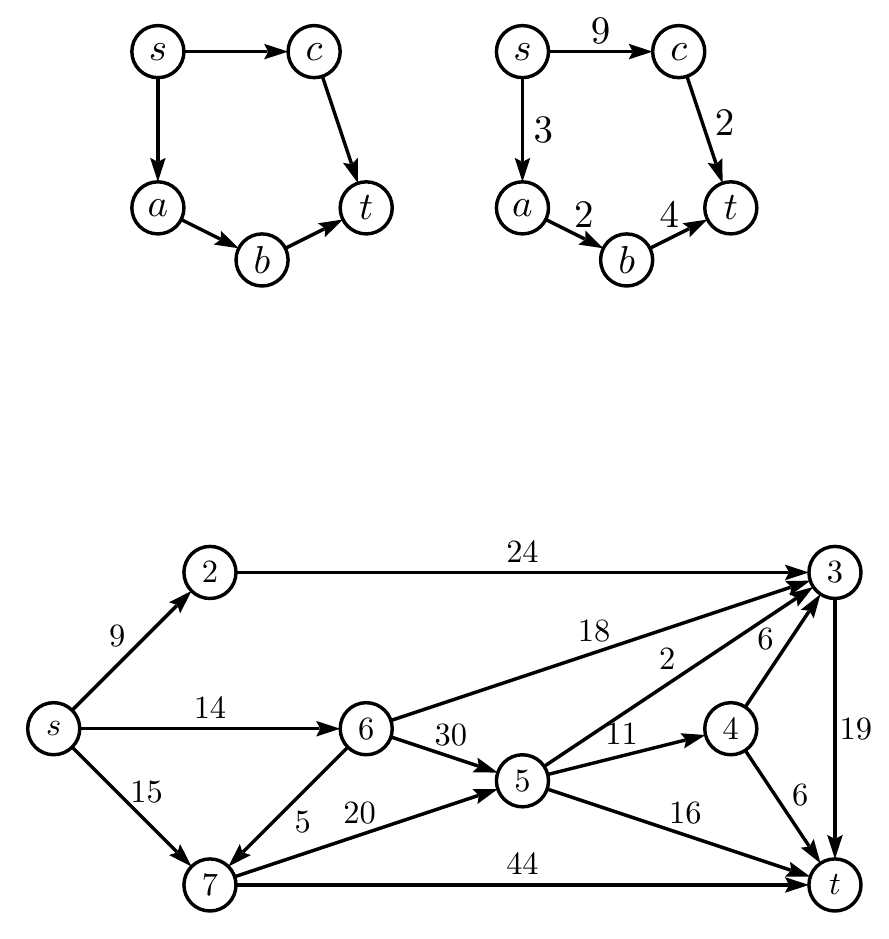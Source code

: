 \begin{pgfpicture}
\pgfpathrectangle{\pgfpointorigin}{\pgfqpoint{300.0bp}{318.0bp}}
\pgfusepath{use as bounding box}
\begin{pgfscope}
\definecolor{fc}{rgb}{0.0,0.0,0.0}
\pgfsetfillcolor{fc}
\pgfsetfillopacity{0.0}
\pgfsetlinewidth{1.237bp}
\definecolor{sc}{rgb}{0.0,0.0,0.0}
\pgfsetstrokecolor{sc}
\pgfsetmiterjoin
\pgfsetbuttcap
\pgfpathqmoveto{300.0bp}{9.375bp}
\pgfpathqcurveto{300.0bp}{14.553bp}{295.803bp}{18.75bp}{290.625bp}{18.75bp}
\pgfpathqcurveto{285.447bp}{18.75bp}{281.25bp}{14.553bp}{281.25bp}{9.375bp}
\pgfpathqcurveto{281.25bp}{4.197bp}{285.447bp}{0.0bp}{290.625bp}{0.0bp}
\pgfpathqcurveto{295.803bp}{0.0bp}{300.0bp}{4.197bp}{300.0bp}{9.375bp}
\pgfpathclose
\pgfusepathqfillstroke
\end{pgfscope}
\begin{pgfscope}
\definecolor{fc}{rgb}{0.0,0.0,0.0}
\pgfsetfillcolor{fc}
\pgfsetfillopacity{0.0}
\pgfsetlinewidth{1.237bp}
\definecolor{sc}{rgb}{0.0,0.0,0.0}
\pgfsetstrokecolor{sc}
\pgfsetmiterjoin
\pgfsetbuttcap
\pgfpathqmoveto{75.0bp}{9.375bp}
\pgfpathqcurveto{75.0bp}{14.553bp}{70.803bp}{18.75bp}{65.625bp}{18.75bp}
\pgfpathqcurveto{60.447bp}{18.75bp}{56.25bp}{14.553bp}{56.25bp}{9.375bp}
\pgfpathqcurveto{56.25bp}{4.197bp}{60.447bp}{0.0bp}{65.625bp}{0.0bp}
\pgfpathqcurveto{70.803bp}{0.0bp}{75.0bp}{4.197bp}{75.0bp}{9.375bp}
\pgfpathclose
\pgfusepathqfillstroke
\end{pgfscope}
\begin{pgfscope}
\definecolor{fc}{rgb}{0.0,0.0,0.0}
\pgfsetfillcolor{fc}
\pgfsetfillopacity{0.0}
\pgfsetlinewidth{1.237bp}
\definecolor{sc}{rgb}{0.0,0.0,0.0}
\pgfsetstrokecolor{sc}
\pgfsetmiterjoin
\pgfsetbuttcap
\pgfpathqmoveto{131.25bp}{65.625bp}
\pgfpathqcurveto{131.25bp}{70.803bp}{127.053bp}{75.0bp}{121.875bp}{75.0bp}
\pgfpathqcurveto{116.697bp}{75.0bp}{112.5bp}{70.803bp}{112.5bp}{65.625bp}
\pgfpathqcurveto{112.5bp}{60.447bp}{116.697bp}{56.25bp}{121.875bp}{56.25bp}
\pgfpathqcurveto{127.053bp}{56.25bp}{131.25bp}{60.447bp}{131.25bp}{65.625bp}
\pgfpathclose
\pgfusepathqfillstroke
\end{pgfscope}
\begin{pgfscope}
\definecolor{fc}{rgb}{0.0,0.0,0.0}
\pgfsetfillcolor{fc}
\pgfsetfillopacity{0.0}
\pgfsetlinewidth{1.237bp}
\definecolor{sc}{rgb}{0.0,0.0,0.0}
\pgfsetstrokecolor{sc}
\pgfsetmiterjoin
\pgfsetbuttcap
\pgfpathqmoveto{187.5bp}{46.875bp}
\pgfpathqcurveto{187.5bp}{52.053bp}{183.303bp}{56.25bp}{178.125bp}{56.25bp}
\pgfpathqcurveto{172.947bp}{56.25bp}{168.75bp}{52.053bp}{168.75bp}{46.875bp}
\pgfpathqcurveto{168.75bp}{41.697bp}{172.947bp}{37.5bp}{178.125bp}{37.5bp}
\pgfpathqcurveto{183.303bp}{37.5bp}{187.5bp}{41.697bp}{187.5bp}{46.875bp}
\pgfpathclose
\pgfusepathqfillstroke
\end{pgfscope}
\begin{pgfscope}
\definecolor{fc}{rgb}{0.0,0.0,0.0}
\pgfsetfillcolor{fc}
\pgfsetfillopacity{0.0}
\pgfsetlinewidth{1.237bp}
\definecolor{sc}{rgb}{0.0,0.0,0.0}
\pgfsetstrokecolor{sc}
\pgfsetmiterjoin
\pgfsetbuttcap
\pgfpathqmoveto{262.5bp}{65.625bp}
\pgfpathqcurveto{262.5bp}{70.803bp}{258.303bp}{75.0bp}{253.125bp}{75.0bp}
\pgfpathqcurveto{247.947bp}{75.0bp}{243.75bp}{70.803bp}{243.75bp}{65.625bp}
\pgfpathqcurveto{243.75bp}{60.447bp}{247.947bp}{56.25bp}{253.125bp}{56.25bp}
\pgfpathqcurveto{258.303bp}{56.25bp}{262.5bp}{60.447bp}{262.5bp}{65.625bp}
\pgfpathclose
\pgfusepathqfillstroke
\end{pgfscope}
\begin{pgfscope}
\definecolor{fc}{rgb}{0.0,0.0,0.0}
\pgfsetfillcolor{fc}
\pgfsetfillopacity{0.0}
\pgfsetlinewidth{1.237bp}
\definecolor{sc}{rgb}{0.0,0.0,0.0}
\pgfsetstrokecolor{sc}
\pgfsetmiterjoin
\pgfsetbuttcap
\pgfpathqmoveto{300.0bp}{121.875bp}
\pgfpathqcurveto{300.0bp}{127.053bp}{295.803bp}{131.25bp}{290.625bp}{131.25bp}
\pgfpathqcurveto{285.447bp}{131.25bp}{281.25bp}{127.053bp}{281.25bp}{121.875bp}
\pgfpathqcurveto{281.25bp}{116.697bp}{285.447bp}{112.5bp}{290.625bp}{112.5bp}
\pgfpathqcurveto{295.803bp}{112.5bp}{300.0bp}{116.697bp}{300.0bp}{121.875bp}
\pgfpathclose
\pgfusepathqfillstroke
\end{pgfscope}
\begin{pgfscope}
\definecolor{fc}{rgb}{0.0,0.0,0.0}
\pgfsetfillcolor{fc}
\pgfsetfillopacity{0.0}
\pgfsetlinewidth{1.237bp}
\definecolor{sc}{rgb}{0.0,0.0,0.0}
\pgfsetstrokecolor{sc}
\pgfsetmiterjoin
\pgfsetbuttcap
\pgfpathqmoveto{75.0bp}{121.875bp}
\pgfpathqcurveto{75.0bp}{127.053bp}{70.803bp}{131.25bp}{65.625bp}{131.25bp}
\pgfpathqcurveto{60.447bp}{131.25bp}{56.25bp}{127.053bp}{56.25bp}{121.875bp}
\pgfpathqcurveto{56.25bp}{116.697bp}{60.447bp}{112.5bp}{65.625bp}{112.5bp}
\pgfpathqcurveto{70.803bp}{112.5bp}{75.0bp}{116.697bp}{75.0bp}{121.875bp}
\pgfpathclose
\pgfusepathqfillstroke
\end{pgfscope}
\begin{pgfscope}
\definecolor{fc}{rgb}{0.0,0.0,0.0}
\pgfsetfillcolor{fc}
\pgfsetfillopacity{0.0}
\pgfsetlinewidth{1.237bp}
\definecolor{sc}{rgb}{0.0,0.0,0.0}
\pgfsetstrokecolor{sc}
\pgfsetmiterjoin
\pgfsetbuttcap
\pgfpathqmoveto{18.75bp}{65.625bp}
\pgfpathqcurveto{18.75bp}{70.803bp}{14.553bp}{75.0bp}{9.375bp}{75.0bp}
\pgfpathqcurveto{4.197bp}{75.0bp}{0.0bp}{70.803bp}{0.0bp}{65.625bp}
\pgfpathqcurveto{0.0bp}{60.447bp}{4.197bp}{56.25bp}{9.375bp}{56.25bp}
\pgfpathqcurveto{14.553bp}{56.25bp}{18.75bp}{60.447bp}{18.75bp}{65.625bp}
\pgfpathclose
\pgfusepathqfillstroke
\end{pgfscope}
\begin{pgfscope}
\definecolor{fc}{rgb}{0.0,0.0,0.0}
\pgfsetfillcolor{fc}
\pgftransformshift{\pgfqpoint{290.625bp}{9.375bp}}
\pgftransformscale{1.172}
\pgftext[]{$t$}
\end{pgfscope}
\begin{pgfscope}
\definecolor{fc}{rgb}{0.0,0.0,0.0}
\pgfsetfillcolor{fc}
\pgftransformshift{\pgfqpoint{65.625bp}{9.375bp}}
\pgftransformscale{1.172}
\pgftext[]{$7$}
\end{pgfscope}
\begin{pgfscope}
\definecolor{fc}{rgb}{0.0,0.0,0.0}
\pgfsetfillcolor{fc}
\pgftransformshift{\pgfqpoint{121.875bp}{65.625bp}}
\pgftransformscale{1.172}
\pgftext[]{$6$}
\end{pgfscope}
\begin{pgfscope}
\definecolor{fc}{rgb}{0.0,0.0,0.0}
\pgfsetfillcolor{fc}
\pgftransformshift{\pgfqpoint{178.125bp}{46.875bp}}
\pgftransformscale{1.172}
\pgftext[]{$5$}
\end{pgfscope}
\begin{pgfscope}
\definecolor{fc}{rgb}{0.0,0.0,0.0}
\pgfsetfillcolor{fc}
\pgftransformshift{\pgfqpoint{253.125bp}{65.625bp}}
\pgftransformscale{1.172}
\pgftext[]{$4$}
\end{pgfscope}
\begin{pgfscope}
\definecolor{fc}{rgb}{0.0,0.0,0.0}
\pgfsetfillcolor{fc}
\pgftransformshift{\pgfqpoint{290.625bp}{121.875bp}}
\pgftransformscale{1.172}
\pgftext[]{$3$}
\end{pgfscope}
\begin{pgfscope}
\definecolor{fc}{rgb}{0.0,0.0,0.0}
\pgfsetfillcolor{fc}
\pgftransformshift{\pgfqpoint{65.625bp}{121.875bp}}
\pgftransformscale{1.172}
\pgftext[]{$2$}
\end{pgfscope}
\begin{pgfscope}
\definecolor{fc}{rgb}{0.0,0.0,0.0}
\pgfsetfillcolor{fc}
\pgftransformshift{\pgfqpoint{9.375bp}{65.625bp}}
\pgftransformscale{1.172}
\pgftext[]{$s$}
\end{pgfscope}
\begin{pgfscope}
\pgfsetlinewidth{1.237bp}
\definecolor{sc}{rgb}{0.0,0.0,0.0}
\pgfsetstrokecolor{sc}
\pgfsetmiterjoin
\pgfsetbuttcap
\pgfpathqmoveto{187.021bp}{43.91bp}
\pgfpathqlineto{274.614bp}{14.712bp}
\pgfusepathqstroke
\end{pgfscope}
\begin{pgfscope}
\definecolor{fc}{rgb}{0.0,0.0,0.0}
\pgfsetfillcolor{fc}
\pgfusepathqfill
\end{pgfscope}
\begin{pgfscope}
\definecolor{fc}{rgb}{0.0,0.0,0.0}
\pgfsetfillcolor{fc}
\pgfusepathqfill
\end{pgfscope}
\begin{pgfscope}
\definecolor{fc}{rgb}{0.0,0.0,0.0}
\pgfsetfillcolor{fc}
\pgfpathqmoveto{281.729bp}{12.34bp}
\pgfpathqlineto{274.409bp}{17.744bp}
\pgfpathqlineto{274.922bp}{14.609bp}
\pgfpathqlineto{272.631bp}{12.409bp}
\pgfpathqlineto{281.729bp}{12.34bp}
\pgfpathclose
\pgfusepathqfill
\end{pgfscope}
\begin{pgfscope}
\definecolor{fc}{rgb}{0.0,0.0,0.0}
\pgfsetfillcolor{fc}
\pgfpathqmoveto{274.922bp}{14.609bp}
\pgfpathqlineto{274.614bp}{14.712bp}
\pgfpathqlineto{274.809bp}{15.299bp}
\pgfpathqlineto{274.922bp}{14.609bp}
\pgfpathqlineto{274.614bp}{14.712bp}
\pgfpathqlineto{274.418bp}{14.125bp}
\pgfpathqlineto{274.922bp}{14.609bp}
\pgfpathclose
\pgfusepathqfill
\end{pgfscope}
\begin{pgfscope}
\definecolor{fc}{rgb}{0.0,0.0,0.0}
\pgfsetfillcolor{fc}
\pgftransformshift{\pgfqpoint{236.747bp}{35.24bp}}
\pgftransformscale{1.172}
\pgftext[]{$16$}
\end{pgfscope}
\begin{pgfscope}
\pgfsetlinewidth{1.237bp}
\definecolor{sc}{rgb}{0.0,0.0,0.0}
\pgfsetstrokecolor{sc}
\pgfsetmiterjoin
\pgfsetbuttcap
\pgfpathqmoveto{74.521bp}{12.34bp}
\pgfpathqlineto{162.114bp}{41.538bp}
\pgfusepathqstroke
\end{pgfscope}
\begin{pgfscope}
\definecolor{fc}{rgb}{0.0,0.0,0.0}
\pgfsetfillcolor{fc}
\pgfusepathqfill
\end{pgfscope}
\begin{pgfscope}
\definecolor{fc}{rgb}{0.0,0.0,0.0}
\pgfsetfillcolor{fc}
\pgfusepathqfill
\end{pgfscope}
\begin{pgfscope}
\definecolor{fc}{rgb}{0.0,0.0,0.0}
\pgfsetfillcolor{fc}
\pgfpathqmoveto{169.229bp}{43.91bp}
\pgfpathqlineto{160.131bp}{43.84bp}
\pgfpathqlineto{162.422bp}{41.641bp}
\pgfpathqlineto{161.909bp}{38.506bp}
\pgfpathqlineto{169.229bp}{43.91bp}
\pgfpathclose
\pgfusepathqfill
\end{pgfscope}
\begin{pgfscope}
\definecolor{fc}{rgb}{0.0,0.0,0.0}
\pgfsetfillcolor{fc}
\pgfpathqmoveto{162.422bp}{41.641bp}
\pgfpathqlineto{162.114bp}{41.538bp}
\pgfpathqlineto{161.918bp}{42.125bp}
\pgfpathqlineto{162.422bp}{41.641bp}
\pgfpathqlineto{162.114bp}{41.538bp}
\pgfpathqlineto{162.309bp}{40.951bp}
\pgfpathqlineto{162.422bp}{41.641bp}
\pgfpathclose
\pgfusepathqfill
\end{pgfscope}
\begin{pgfscope}
\definecolor{fc}{rgb}{0.0,0.0,0.0}
\pgfsetfillcolor{fc}
\pgftransformshift{\pgfqpoint{119.503bp}{35.24bp}}
\pgftransformscale{1.172}
\pgftext[]{$20$}
\end{pgfscope}
\begin{pgfscope}
\pgfsetlinewidth{1.237bp}
\definecolor{sc}{rgb}{0.0,0.0,0.0}
\pgfsetstrokecolor{sc}
\pgfsetmiterjoin
\pgfsetbuttcap
\pgfpathqmoveto{75.0bp}{9.375bp}
\pgfpathqlineto{273.75bp}{9.375bp}
\pgfusepathqstroke
\end{pgfscope}
\begin{pgfscope}
\definecolor{fc}{rgb}{0.0,0.0,0.0}
\pgfsetfillcolor{fc}
\pgfusepathqfill
\end{pgfscope}
\begin{pgfscope}
\definecolor{fc}{rgb}{0.0,0.0,0.0}
\pgfsetfillcolor{fc}
\pgfusepathqfill
\end{pgfscope}
\begin{pgfscope}
\definecolor{fc}{rgb}{0.0,0.0,0.0}
\pgfsetfillcolor{fc}
\pgfpathqmoveto{281.25bp}{9.375bp}
\pgfpathqlineto{272.597bp}{12.187bp}
\pgfpathqlineto{274.075bp}{9.375bp}
\pgfpathqlineto{272.597bp}{6.564bp}
\pgfpathqlineto{281.25bp}{9.375bp}
\pgfpathclose
\pgfusepathqfill
\end{pgfscope}
\begin{pgfscope}
\definecolor{fc}{rgb}{0.0,0.0,0.0}
\pgfsetfillcolor{fc}
\pgfpathqmoveto{274.075bp}{9.375bp}
\pgfpathqlineto{273.75bp}{9.375bp}
\pgfpathqlineto{273.75bp}{9.993bp}
\pgfpathqlineto{274.075bp}{9.375bp}
\pgfpathqlineto{273.75bp}{9.375bp}
\pgfpathqlineto{273.75bp}{8.757bp}
\pgfpathqlineto{274.075bp}{9.375bp}
\pgfpathclose
\pgfusepathqfill
\end{pgfscope}
\begin{pgfscope}
\definecolor{fc}{rgb}{0.0,0.0,0.0}
\pgfsetfillcolor{fc}
\pgftransformshift{\pgfqpoint{178.125bp}{16.875bp}}
\pgftransformscale{1.172}
\pgftext[]{$44$}
\end{pgfscope}
\begin{pgfscope}
\pgfsetlinewidth{1.237bp}
\definecolor{sc}{rgb}{0.0,0.0,0.0}
\pgfsetstrokecolor{sc}
\pgfsetmiterjoin
\pgfsetbuttcap
\pgfpathqmoveto{290.625bp}{112.5bp}
\pgfpathqlineto{290.625bp}{26.25bp}
\pgfusepathqstroke
\end{pgfscope}
\begin{pgfscope}
\definecolor{fc}{rgb}{0.0,0.0,0.0}
\pgfsetfillcolor{fc}
\pgfusepathqfill
\end{pgfscope}
\begin{pgfscope}
\definecolor{fc}{rgb}{0.0,0.0,0.0}
\pgfsetfillcolor{fc}
\pgfusepathqfill
\end{pgfscope}
\begin{pgfscope}
\definecolor{fc}{rgb}{0.0,0.0,0.0}
\pgfsetfillcolor{fc}
\pgfpathqmoveto{290.625bp}{18.75bp}
\pgfpathqlineto{293.437bp}{27.403bp}
\pgfpathqlineto{290.625bp}{25.925bp}
\pgfpathqlineto{287.813bp}{27.403bp}
\pgfpathqlineto{290.625bp}{18.75bp}
\pgfpathclose
\pgfusepathqfill
\end{pgfscope}
\begin{pgfscope}
\definecolor{fc}{rgb}{0.0,0.0,0.0}
\pgfsetfillcolor{fc}
\pgfpathqmoveto{290.625bp}{25.925bp}
\pgfpathqlineto{290.625bp}{26.25bp}
\pgfpathqlineto{291.243bp}{26.25bp}
\pgfpathqlineto{290.625bp}{25.925bp}
\pgfpathqlineto{290.625bp}{26.25bp}
\pgfpathqlineto{290.007bp}{26.25bp}
\pgfpathqlineto{290.625bp}{25.925bp}
\pgfpathclose
\pgfusepathqfill
\end{pgfscope}
\begin{pgfscope}
\definecolor{fc}{rgb}{0.0,0.0,0.0}
\pgfsetfillcolor{fc}
\pgftransformshift{\pgfqpoint{298.125bp}{65.625bp}}
\pgftransformscale{1.172}
\pgftext[]{$19$}
\end{pgfscope}
\begin{pgfscope}
\pgfsetlinewidth{1.237bp}
\definecolor{sc}{rgb}{0.0,0.0,0.0}
\pgfsetstrokecolor{sc}
\pgfsetmiterjoin
\pgfsetbuttcap
\pgfpathqmoveto{258.326bp}{57.824bp}
\pgfpathqlineto{281.264bp}{23.417bp}
\pgfusepathqstroke
\end{pgfscope}
\begin{pgfscope}
\definecolor{fc}{rgb}{0.0,0.0,0.0}
\pgfsetfillcolor{fc}
\pgfusepathqfill
\end{pgfscope}
\begin{pgfscope}
\definecolor{fc}{rgb}{0.0,0.0,0.0}
\pgfsetfillcolor{fc}
\pgfusepathqfill
\end{pgfscope}
\begin{pgfscope}
\definecolor{fc}{rgb}{0.0,0.0,0.0}
\pgfsetfillcolor{fc}
\pgfpathqmoveto{285.424bp}{17.176bp}
\pgfpathqlineto{282.964bp}{25.936bp}
\pgfpathqlineto{281.444bp}{23.146bp}
\pgfpathqlineto{278.285bp}{22.816bp}
\pgfpathqlineto{285.424bp}{17.176bp}
\pgfpathclose
\pgfusepathqfill
\end{pgfscope}
\begin{pgfscope}
\definecolor{fc}{rgb}{0.0,0.0,0.0}
\pgfsetfillcolor{fc}
\pgfpathqmoveto{281.444bp}{23.146bp}
\pgfpathqlineto{281.264bp}{23.417bp}
\pgfpathqlineto{281.779bp}{23.76bp}
\pgfpathqlineto{281.444bp}{23.146bp}
\pgfpathqlineto{281.264bp}{23.417bp}
\pgfpathqlineto{280.749bp}{23.074bp}
\pgfpathqlineto{281.444bp}{23.146bp}
\pgfpathclose
\pgfusepathqfill
\end{pgfscope}
\begin{pgfscope}
\definecolor{fc}{rgb}{0.0,0.0,0.0}
\pgfsetfillcolor{fc}
\pgftransformshift{\pgfqpoint{278.115bp}{41.66bp}}
\pgftransformscale{1.172}
\pgftext[]{$6$}
\end{pgfscope}
\begin{pgfscope}
\pgfsetlinewidth{1.237bp}
\definecolor{sc}{rgb}{0.0,0.0,0.0}
\pgfsetstrokecolor{sc}
\pgfsetmiterjoin
\pgfsetbuttcap
\pgfpathqmoveto{258.326bp}{73.426bp}
\pgfpathqlineto{281.264bp}{107.833bp}
\pgfusepathqstroke
\end{pgfscope}
\begin{pgfscope}
\definecolor{fc}{rgb}{0.0,0.0,0.0}
\pgfsetfillcolor{fc}
\pgfusepathqfill
\end{pgfscope}
\begin{pgfscope}
\definecolor{fc}{rgb}{0.0,0.0,0.0}
\pgfsetfillcolor{fc}
\pgfusepathqfill
\end{pgfscope}
\begin{pgfscope}
\definecolor{fc}{rgb}{0.0,0.0,0.0}
\pgfsetfillcolor{fc}
\pgfpathqmoveto{285.424bp}{114.074bp}
\pgfpathqlineto{278.285bp}{108.434bp}
\pgfpathqlineto{281.444bp}{108.104bp}
\pgfpathqlineto{282.964bp}{105.314bp}
\pgfpathqlineto{285.424bp}{114.074bp}
\pgfpathclose
\pgfusepathqfill
\end{pgfscope}
\begin{pgfscope}
\definecolor{fc}{rgb}{0.0,0.0,0.0}
\pgfsetfillcolor{fc}
\pgfpathqmoveto{281.444bp}{108.104bp}
\pgfpathqlineto{281.264bp}{107.833bp}
\pgfpathqlineto{280.749bp}{108.176bp}
\pgfpathqlineto{281.444bp}{108.104bp}
\pgfpathqlineto{281.264bp}{107.833bp}
\pgfpathqlineto{281.779bp}{107.49bp}
\pgfpathqlineto{281.444bp}{108.104bp}
\pgfpathclose
\pgfusepathqfill
\end{pgfscope}
\begin{pgfscope}
\definecolor{fc}{rgb}{0.0,0.0,0.0}
\pgfsetfillcolor{fc}
\pgftransformshift{\pgfqpoint{265.635bp}{97.91bp}}
\pgftransformscale{1.172}
\pgftext[]{$6$}
\end{pgfscope}
\begin{pgfscope}
\pgfsetlinewidth{1.237bp}
\definecolor{sc}{rgb}{0.0,0.0,0.0}
\pgfsetstrokecolor{sc}
\pgfsetmiterjoin
\pgfsetbuttcap
\pgfpathqmoveto{187.222bp}{49.149bp}
\pgfpathqlineto{236.752bp}{61.532bp}
\pgfusepathqstroke
\end{pgfscope}
\begin{pgfscope}
\definecolor{fc}{rgb}{0.0,0.0,0.0}
\pgfsetfillcolor{fc}
\pgfusepathqfill
\end{pgfscope}
\begin{pgfscope}
\definecolor{fc}{rgb}{0.0,0.0,0.0}
\pgfsetfillcolor{fc}
\pgfusepathqfill
\end{pgfscope}
\begin{pgfscope}
\definecolor{fc}{rgb}{0.0,0.0,0.0}
\pgfsetfillcolor{fc}
\pgfpathqmoveto{244.028bp}{63.351bp}
\pgfpathqlineto{234.951bp}{63.98bp}
\pgfpathqlineto{237.067bp}{61.611bp}
\pgfpathqlineto{236.315bp}{58.525bp}
\pgfpathqlineto{244.028bp}{63.351bp}
\pgfpathclose
\pgfusepathqfill
\end{pgfscope}
\begin{pgfscope}
\definecolor{fc}{rgb}{0.0,0.0,0.0}
\pgfsetfillcolor{fc}
\pgfpathqmoveto{237.067bp}{61.611bp}
\pgfpathqlineto{236.752bp}{61.532bp}
\pgfpathqlineto{236.602bp}{62.132bp}
\pgfpathqlineto{237.067bp}{61.611bp}
\pgfpathqlineto{236.752bp}{61.532bp}
\pgfpathqlineto{236.902bp}{60.932bp}
\pgfpathqlineto{237.067bp}{61.611bp}
\pgfpathclose
\pgfusepathqfill
\end{pgfscope}
\begin{pgfscope}
\definecolor{fc}{rgb}{0.0,0.0,0.0}
\pgfsetfillcolor{fc}
\pgftransformshift{\pgfqpoint{213.806bp}{63.526bp}}
\pgftransformscale{1.172}
\pgftext[]{$11$}
\end{pgfscope}
\begin{pgfscope}
\pgfsetlinewidth{1.237bp}
\definecolor{sc}{rgb}{0.0,0.0,0.0}
\pgfsetstrokecolor{sc}
\pgfsetmiterjoin
\pgfsetbuttcap
\pgfpathqmoveto{185.926bp}{52.076bp}
\pgfpathqlineto{276.583bp}{112.514bp}
\pgfusepathqstroke
\end{pgfscope}
\begin{pgfscope}
\definecolor{fc}{rgb}{0.0,0.0,0.0}
\pgfsetfillcolor{fc}
\pgfusepathqfill
\end{pgfscope}
\begin{pgfscope}
\definecolor{fc}{rgb}{0.0,0.0,0.0}
\pgfsetfillcolor{fc}
\pgfusepathqfill
\end{pgfscope}
\begin{pgfscope}
\definecolor{fc}{rgb}{0.0,0.0,0.0}
\pgfsetfillcolor{fc}
\pgfpathqmoveto{282.824bp}{116.674bp}
\pgfpathqlineto{274.065bp}{114.214bp}
\pgfpathqlineto{276.854bp}{112.694bp}
\pgfpathqlineto{277.184bp}{109.535bp}
\pgfpathqlineto{282.824bp}{116.674bp}
\pgfpathclose
\pgfusepathqfill
\end{pgfscope}
\begin{pgfscope}
\definecolor{fc}{rgb}{0.0,0.0,0.0}
\pgfsetfillcolor{fc}
\pgfpathqmoveto{276.854bp}{112.694bp}
\pgfpathqlineto{276.583bp}{112.514bp}
\pgfpathqlineto{276.24bp}{113.028bp}
\pgfpathqlineto{276.854bp}{112.694bp}
\pgfpathqlineto{276.583bp}{112.514bp}
\pgfpathqlineto{276.926bp}{111.999bp}
\pgfpathqlineto{276.854bp}{112.694bp}
\pgfpathclose
\pgfusepathqfill
\end{pgfscope}
\begin{pgfscope}
\definecolor{fc}{rgb}{0.0,0.0,0.0}
\pgfsetfillcolor{fc}
\pgftransformshift{\pgfqpoint{230.215bp}{90.615bp}}
\pgftransformscale{1.172}
\pgftext[]{$2$}
\end{pgfscope}
\begin{pgfscope}
\pgfsetlinewidth{1.237bp}
\definecolor{sc}{rgb}{0.0,0.0,0.0}
\pgfsetstrokecolor{sc}
\pgfsetmiterjoin
\pgfsetbuttcap
\pgfpathqmoveto{130.771bp}{62.66bp}
\pgfpathqlineto{162.114bp}{52.212bp}
\pgfusepathqstroke
\end{pgfscope}
\begin{pgfscope}
\definecolor{fc}{rgb}{0.0,0.0,0.0}
\pgfsetfillcolor{fc}
\pgfusepathqfill
\end{pgfscope}
\begin{pgfscope}
\definecolor{fc}{rgb}{0.0,0.0,0.0}
\pgfsetfillcolor{fc}
\pgfusepathqfill
\end{pgfscope}
\begin{pgfscope}
\definecolor{fc}{rgb}{0.0,0.0,0.0}
\pgfsetfillcolor{fc}
\pgfpathqmoveto{169.229bp}{49.84bp}
\pgfpathqlineto{161.909bp}{55.244bp}
\pgfpathqlineto{162.422bp}{52.109bp}
\pgfpathqlineto{160.131bp}{49.91bp}
\pgfpathqlineto{169.229bp}{49.84bp}
\pgfpathclose
\pgfusepathqfill
\end{pgfscope}
\begin{pgfscope}
\definecolor{fc}{rgb}{0.0,0.0,0.0}
\pgfsetfillcolor{fc}
\pgfpathqmoveto{162.422bp}{52.109bp}
\pgfpathqlineto{162.114bp}{52.212bp}
\pgfpathqlineto{162.309bp}{52.799bp}
\pgfpathqlineto{162.422bp}{52.109bp}
\pgfpathqlineto{162.114bp}{52.212bp}
\pgfpathqlineto{161.918bp}{51.625bp}
\pgfpathqlineto{162.422bp}{52.109bp}
\pgfpathclose
\pgfusepathqfill
\end{pgfscope}
\begin{pgfscope}
\definecolor{fc}{rgb}{0.0,0.0,0.0}
\pgfsetfillcolor{fc}
\pgftransformshift{\pgfqpoint{152.372bp}{63.365bp}}
\pgftransformscale{1.172}
\pgftext[]{$30$}
\end{pgfscope}
\begin{pgfscope}
\pgfsetlinewidth{1.237bp}
\definecolor{sc}{rgb}{0.0,0.0,0.0}
\pgfsetstrokecolor{sc}
\pgfsetmiterjoin
\pgfsetbuttcap
\pgfpathqmoveto{130.771bp}{68.59bp}
\pgfpathqlineto{274.614bp}{116.538bp}
\pgfusepathqstroke
\end{pgfscope}
\begin{pgfscope}
\definecolor{fc}{rgb}{0.0,0.0,0.0}
\pgfsetfillcolor{fc}
\pgfusepathqfill
\end{pgfscope}
\begin{pgfscope}
\definecolor{fc}{rgb}{0.0,0.0,0.0}
\pgfsetfillcolor{fc}
\pgfusepathqfill
\end{pgfscope}
\begin{pgfscope}
\definecolor{fc}{rgb}{0.0,0.0,0.0}
\pgfsetfillcolor{fc}
\pgfpathqmoveto{281.729bp}{118.91bp}
\pgfpathqlineto{272.631bp}{118.841bp}
\pgfpathqlineto{274.922bp}{116.641bp}
\pgfpathqlineto{274.409bp}{113.506bp}
\pgfpathqlineto{281.729bp}{118.91bp}
\pgfpathclose
\pgfusepathqfill
\end{pgfscope}
\begin{pgfscope}
\definecolor{fc}{rgb}{0.0,0.0,0.0}
\pgfsetfillcolor{fc}
\pgfpathqmoveto{274.922bp}{116.641bp}
\pgfpathqlineto{274.614bp}{116.538bp}
\pgfpathqlineto{274.418bp}{117.125bp}
\pgfpathqlineto{274.922bp}{116.641bp}
\pgfpathqlineto{274.614bp}{116.538bp}
\pgfpathqlineto{274.809bp}{115.951bp}
\pgfpathqlineto{274.922bp}{116.641bp}
\pgfpathclose
\pgfusepathqfill
\end{pgfscope}
\begin{pgfscope}
\definecolor{fc}{rgb}{0.0,0.0,0.0}
\pgfsetfillcolor{fc}
\pgftransformshift{\pgfqpoint{203.878bp}{100.865bp}}
\pgftransformscale{1.172}
\pgftext[]{$18$}
\end{pgfscope}
\begin{pgfscope}
\pgfsetlinewidth{1.237bp}
\definecolor{sc}{rgb}{0.0,0.0,0.0}
\pgfsetstrokecolor{sc}
\pgfsetmiterjoin
\pgfsetbuttcap
\pgfpathqmoveto{75.0bp}{121.875bp}
\pgfpathqlineto{273.75bp}{121.875bp}
\pgfusepathqstroke
\end{pgfscope}
\begin{pgfscope}
\definecolor{fc}{rgb}{0.0,0.0,0.0}
\pgfsetfillcolor{fc}
\pgfusepathqfill
\end{pgfscope}
\begin{pgfscope}
\definecolor{fc}{rgb}{0.0,0.0,0.0}
\pgfsetfillcolor{fc}
\pgfusepathqfill
\end{pgfscope}
\begin{pgfscope}
\definecolor{fc}{rgb}{0.0,0.0,0.0}
\pgfsetfillcolor{fc}
\pgfpathqmoveto{281.25bp}{121.875bp}
\pgfpathqlineto{272.597bp}{124.686bp}
\pgfpathqlineto{274.075bp}{121.875bp}
\pgfpathqlineto{272.597bp}{119.064bp}
\pgfpathqlineto{281.25bp}{121.875bp}
\pgfpathclose
\pgfusepathqfill
\end{pgfscope}
\begin{pgfscope}
\definecolor{fc}{rgb}{0.0,0.0,0.0}
\pgfsetfillcolor{fc}
\pgfpathqmoveto{274.075bp}{121.875bp}
\pgfpathqlineto{273.75bp}{121.875bp}
\pgfpathqlineto{273.75bp}{122.493bp}
\pgfpathqlineto{274.075bp}{121.875bp}
\pgfpathqlineto{273.75bp}{121.875bp}
\pgfpathqlineto{273.75bp}{121.257bp}
\pgfpathqlineto{274.075bp}{121.875bp}
\pgfpathclose
\pgfusepathqfill
\end{pgfscope}
\begin{pgfscope}
\definecolor{fc}{rgb}{0.0,0.0,0.0}
\pgfsetfillcolor{fc}
\pgftransformshift{\pgfqpoint{178.125bp}{129.375bp}}
\pgftransformscale{1.172}
\pgftext[]{$24$}
\end{pgfscope}
\begin{pgfscope}
\pgfsetlinewidth{1.237bp}
\definecolor{sc}{rgb}{0.0,0.0,0.0}
\pgfsetstrokecolor{sc}
\pgfsetmiterjoin
\pgfsetbuttcap
\pgfpathqmoveto{115.246bp}{58.996bp}
\pgfpathqlineto{77.557bp}{21.307bp}
\pgfusepathqstroke
\end{pgfscope}
\begin{pgfscope}
\definecolor{fc}{rgb}{0.0,0.0,0.0}
\pgfsetfillcolor{fc}
\pgfusepathqfill
\end{pgfscope}
\begin{pgfscope}
\definecolor{fc}{rgb}{0.0,0.0,0.0}
\pgfsetfillcolor{fc}
\pgfusepathqfill
\end{pgfscope}
\begin{pgfscope}
\definecolor{fc}{rgb}{0.0,0.0,0.0}
\pgfsetfillcolor{fc}
\pgfpathqmoveto{72.254bp}{16.004bp}
\pgfpathqlineto{80.361bp}{20.135bp}
\pgfpathqlineto{77.328bp}{21.078bp}
\pgfpathqlineto{76.385bp}{24.111bp}
\pgfpathqlineto{72.254bp}{16.004bp}
\pgfpathclose
\pgfusepathqfill
\end{pgfscope}
\begin{pgfscope}
\definecolor{fc}{rgb}{0.0,0.0,0.0}
\pgfsetfillcolor{fc}
\pgfpathqmoveto{77.328bp}{21.078bp}
\pgfpathqlineto{77.557bp}{21.307bp}
\pgfpathqlineto{77.995bp}{20.87bp}
\pgfpathqlineto{77.328bp}{21.078bp}
\pgfpathqlineto{77.557bp}{21.307bp}
\pgfpathqlineto{77.12bp}{21.745bp}
\pgfpathqlineto{77.328bp}{21.078bp}
\pgfpathclose
\pgfusepathqfill
\end{pgfscope}
\begin{pgfscope}
\definecolor{fc}{rgb}{0.0,0.0,0.0}
\pgfsetfillcolor{fc}
\pgftransformshift{\pgfqpoint{99.053bp}{32.197bp}}
\pgftransformscale{1.172}
\pgftext[]{$5$}
\end{pgfscope}
\begin{pgfscope}
\pgfsetlinewidth{1.237bp}
\definecolor{sc}{rgb}{0.0,0.0,0.0}
\pgfsetstrokecolor{sc}
\pgfsetmiterjoin
\pgfsetbuttcap
\pgfpathqmoveto{18.75bp}{65.625bp}
\pgfpathqlineto{105.0bp}{65.625bp}
\pgfusepathqstroke
\end{pgfscope}
\begin{pgfscope}
\definecolor{fc}{rgb}{0.0,0.0,0.0}
\pgfsetfillcolor{fc}
\pgfusepathqfill
\end{pgfscope}
\begin{pgfscope}
\definecolor{fc}{rgb}{0.0,0.0,0.0}
\pgfsetfillcolor{fc}
\pgfusepathqfill
\end{pgfscope}
\begin{pgfscope}
\definecolor{fc}{rgb}{0.0,0.0,0.0}
\pgfsetfillcolor{fc}
\pgfpathqmoveto{112.5bp}{65.625bp}
\pgfpathqlineto{103.847bp}{68.436bp}
\pgfpathqlineto{105.325bp}{65.625bp}
\pgfpathqlineto{103.847bp}{62.813bp}
\pgfpathqlineto{112.5bp}{65.625bp}
\pgfpathclose
\pgfusepathqfill
\end{pgfscope}
\begin{pgfscope}
\definecolor{fc}{rgb}{0.0,0.0,0.0}
\pgfsetfillcolor{fc}
\pgfpathqmoveto{105.325bp}{65.625bp}
\pgfpathqlineto{105.0bp}{65.625bp}
\pgfpathqlineto{105.0bp}{66.243bp}
\pgfpathqlineto{105.325bp}{65.625bp}
\pgfpathqlineto{105.0bp}{65.625bp}
\pgfpathqlineto{105.0bp}{65.007bp}
\pgfpathqlineto{105.325bp}{65.625bp}
\pgfpathclose
\pgfusepathqfill
\end{pgfscope}
\begin{pgfscope}
\definecolor{fc}{rgb}{0.0,0.0,0.0}
\pgfsetfillcolor{fc}
\pgftransformshift{\pgfqpoint{65.625bp}{73.125bp}}
\pgftransformscale{1.172}
\pgftext[]{$14$}
\end{pgfscope}
\begin{pgfscope}
\pgfsetlinewidth{1.237bp}
\definecolor{sc}{rgb}{0.0,0.0,0.0}
\pgfsetstrokecolor{sc}
\pgfsetmiterjoin
\pgfsetbuttcap
\pgfpathqmoveto{16.004bp}{58.996bp}
\pgfpathqlineto{53.693bp}{21.307bp}
\pgfusepathqstroke
\end{pgfscope}
\begin{pgfscope}
\definecolor{fc}{rgb}{0.0,0.0,0.0}
\pgfsetfillcolor{fc}
\pgfusepathqfill
\end{pgfscope}
\begin{pgfscope}
\definecolor{fc}{rgb}{0.0,0.0,0.0}
\pgfsetfillcolor{fc}
\pgfusepathqfill
\end{pgfscope}
\begin{pgfscope}
\definecolor{fc}{rgb}{0.0,0.0,0.0}
\pgfsetfillcolor{fc}
\pgfpathqmoveto{58.996bp}{16.004bp}
\pgfpathqlineto{54.865bp}{24.111bp}
\pgfpathqlineto{53.922bp}{21.078bp}
\pgfpathqlineto{50.889bp}{20.135bp}
\pgfpathqlineto{58.996bp}{16.004bp}
\pgfpathclose
\pgfusepathqfill
\end{pgfscope}
\begin{pgfscope}
\definecolor{fc}{rgb}{0.0,0.0,0.0}
\pgfsetfillcolor{fc}
\pgfpathqmoveto{53.922bp}{21.078bp}
\pgfpathqlineto{53.693bp}{21.307bp}
\pgfpathqlineto{54.13bp}{21.745bp}
\pgfpathqlineto{53.922bp}{21.078bp}
\pgfpathqlineto{53.693bp}{21.307bp}
\pgfpathqlineto{53.255bp}{20.87bp}
\pgfpathqlineto{53.922bp}{21.078bp}
\pgfpathclose
\pgfusepathqfill
\end{pgfscope}
\begin{pgfscope}
\definecolor{fc}{rgb}{0.0,0.0,0.0}
\pgfsetfillcolor{fc}
\pgftransformshift{\pgfqpoint{42.803bp}{42.803bp}}
\pgftransformscale{1.172}
\pgftext[]{$15$}
\end{pgfscope}
\begin{pgfscope}
\pgfsetlinewidth{1.237bp}
\definecolor{sc}{rgb}{0.0,0.0,0.0}
\pgfsetstrokecolor{sc}
\pgfsetmiterjoin
\pgfsetbuttcap
\pgfpathqmoveto{16.004bp}{72.254bp}
\pgfpathqlineto{53.693bp}{109.943bp}
\pgfusepathqstroke
\end{pgfscope}
\begin{pgfscope}
\definecolor{fc}{rgb}{0.0,0.0,0.0}
\pgfsetfillcolor{fc}
\pgfusepathqfill
\end{pgfscope}
\begin{pgfscope}
\definecolor{fc}{rgb}{0.0,0.0,0.0}
\pgfsetfillcolor{fc}
\pgfusepathqfill
\end{pgfscope}
\begin{pgfscope}
\definecolor{fc}{rgb}{0.0,0.0,0.0}
\pgfsetfillcolor{fc}
\pgfpathqmoveto{58.996bp}{115.246bp}
\pgfpathqlineto{50.889bp}{111.115bp}
\pgfpathqlineto{53.922bp}{110.172bp}
\pgfpathqlineto{54.865bp}{107.139bp}
\pgfpathqlineto{58.996bp}{115.246bp}
\pgfpathclose
\pgfusepathqfill
\end{pgfscope}
\begin{pgfscope}
\definecolor{fc}{rgb}{0.0,0.0,0.0}
\pgfsetfillcolor{fc}
\pgfpathqmoveto{53.922bp}{110.172bp}
\pgfpathqlineto{53.693bp}{109.943bp}
\pgfpathqlineto{53.255bp}{110.38bp}
\pgfpathqlineto{53.922bp}{110.172bp}
\pgfpathqlineto{53.693bp}{109.943bp}
\pgfpathqlineto{54.13bp}{109.505bp}
\pgfpathqlineto{53.922bp}{110.172bp}
\pgfpathclose
\pgfusepathqfill
\end{pgfscope}
\begin{pgfscope}
\definecolor{fc}{rgb}{0.0,0.0,0.0}
\pgfsetfillcolor{fc}
\pgftransformshift{\pgfqpoint{32.197bp}{99.053bp}}
\pgftransformscale{1.172}
\pgftext[]{$9$}
\end{pgfscope}
\begin{pgfscope}
\definecolor{fc}{rgb}{0.0,0.0,0.0}
\pgfsetfillcolor{fc}
\pgfsetfillopacity{0.0}
\pgfsetlinewidth{1.237bp}
\definecolor{sc}{rgb}{0.0,0.0,0.0}
\pgfsetstrokecolor{sc}
\pgfsetmiterjoin
\pgfsetbuttcap
\pgfpathqmoveto{243.75bp}{309.375bp}
\pgfpathqcurveto{243.75bp}{314.553bp}{239.553bp}{318.75bp}{234.375bp}{318.75bp}
\pgfpathqcurveto{229.197bp}{318.75bp}{225.0bp}{314.553bp}{225.0bp}{309.375bp}
\pgfpathqcurveto{225.0bp}{304.197bp}{229.197bp}{300.0bp}{234.375bp}{300.0bp}
\pgfpathqcurveto{239.553bp}{300.0bp}{243.75bp}{304.197bp}{243.75bp}{309.375bp}
\pgfpathclose
\pgfusepathqfillstroke
\end{pgfscope}
\begin{pgfscope}
\definecolor{fc}{rgb}{0.0,0.0,0.0}
\pgfsetfillcolor{fc}
\pgfsetfillopacity{0.0}
\pgfsetlinewidth{1.237bp}
\definecolor{sc}{rgb}{0.0,0.0,0.0}
\pgfsetstrokecolor{sc}
\pgfsetmiterjoin
\pgfsetbuttcap
\pgfpathqmoveto{262.5bp}{253.125bp}
\pgfpathqcurveto{262.5bp}{258.303bp}{258.303bp}{262.5bp}{253.125bp}{262.5bp}
\pgfpathqcurveto{247.947bp}{262.5bp}{243.75bp}{258.303bp}{243.75bp}{253.125bp}
\pgfpathqcurveto{243.75bp}{247.947bp}{247.947bp}{243.75bp}{253.125bp}{243.75bp}
\pgfpathqcurveto{258.303bp}{243.75bp}{262.5bp}{247.947bp}{262.5bp}{253.125bp}
\pgfpathclose
\pgfusepathqfillstroke
\end{pgfscope}
\begin{pgfscope}
\definecolor{fc}{rgb}{0.0,0.0,0.0}
\pgfsetfillcolor{fc}
\pgfsetfillopacity{0.0}
\pgfsetlinewidth{1.237bp}
\definecolor{sc}{rgb}{0.0,0.0,0.0}
\pgfsetstrokecolor{sc}
\pgfsetmiterjoin
\pgfsetbuttcap
\pgfpathqmoveto{225.0bp}{234.375bp}
\pgfpathqcurveto{225.0bp}{239.553bp}{220.803bp}{243.75bp}{215.625bp}{243.75bp}
\pgfpathqcurveto{210.447bp}{243.75bp}{206.25bp}{239.553bp}{206.25bp}{234.375bp}
\pgfpathqcurveto{206.25bp}{229.197bp}{210.447bp}{225.0bp}{215.625bp}{225.0bp}
\pgfpathqcurveto{220.803bp}{225.0bp}{225.0bp}{229.197bp}{225.0bp}{234.375bp}
\pgfpathclose
\pgfusepathqfillstroke
\end{pgfscope}
\begin{pgfscope}
\definecolor{fc}{rgb}{0.0,0.0,0.0}
\pgfsetfillcolor{fc}
\pgfsetfillopacity{0.0}
\pgfsetlinewidth{1.237bp}
\definecolor{sc}{rgb}{0.0,0.0,0.0}
\pgfsetstrokecolor{sc}
\pgfsetmiterjoin
\pgfsetbuttcap
\pgfpathqmoveto{187.5bp}{253.125bp}
\pgfpathqcurveto{187.5bp}{258.303bp}{183.303bp}{262.5bp}{178.125bp}{262.5bp}
\pgfpathqcurveto{172.947bp}{262.5bp}{168.75bp}{258.303bp}{168.75bp}{253.125bp}
\pgfpathqcurveto{168.75bp}{247.947bp}{172.947bp}{243.75bp}{178.125bp}{243.75bp}
\pgfpathqcurveto{183.303bp}{243.75bp}{187.5bp}{247.947bp}{187.5bp}{253.125bp}
\pgfpathclose
\pgfusepathqfillstroke
\end{pgfscope}
\begin{pgfscope}
\definecolor{fc}{rgb}{0.0,0.0,0.0}
\pgfsetfillcolor{fc}
\pgfsetfillopacity{0.0}
\pgfsetlinewidth{1.237bp}
\definecolor{sc}{rgb}{0.0,0.0,0.0}
\pgfsetstrokecolor{sc}
\pgfsetmiterjoin
\pgfsetbuttcap
\pgfpathqmoveto{187.5bp}{309.375bp}
\pgfpathqcurveto{187.5bp}{314.553bp}{183.303bp}{318.75bp}{178.125bp}{318.75bp}
\pgfpathqcurveto{172.947bp}{318.75bp}{168.75bp}{314.553bp}{168.75bp}{309.375bp}
\pgfpathqcurveto{168.75bp}{304.197bp}{172.947bp}{300.0bp}{178.125bp}{300.0bp}
\pgfpathqcurveto{183.303bp}{300.0bp}{187.5bp}{304.197bp}{187.5bp}{309.375bp}
\pgfpathclose
\pgfusepathqfillstroke
\end{pgfscope}
\begin{pgfscope}
\definecolor{fc}{rgb}{0.0,0.0,0.0}
\pgfsetfillcolor{fc}
\pgftransformshift{\pgfqpoint{234.375bp}{309.375bp}}
\pgftransformscale{1.406}
\pgftext[]{$c$}
\end{pgfscope}
\begin{pgfscope}
\definecolor{fc}{rgb}{0.0,0.0,0.0}
\pgfsetfillcolor{fc}
\pgftransformshift{\pgfqpoint{253.125bp}{253.125bp}}
\pgftransformscale{1.406}
\pgftext[]{$t$}
\end{pgfscope}
\begin{pgfscope}
\definecolor{fc}{rgb}{0.0,0.0,0.0}
\pgfsetfillcolor{fc}
\pgftransformshift{\pgfqpoint{215.625bp}{234.375bp}}
\pgftransformscale{1.406}
\pgftext[]{$b$}
\end{pgfscope}
\begin{pgfscope}
\definecolor{fc}{rgb}{0.0,0.0,0.0}
\pgfsetfillcolor{fc}
\pgftransformshift{\pgfqpoint{178.125bp}{253.125bp}}
\pgftransformscale{1.406}
\pgftext[]{$a$}
\end{pgfscope}
\begin{pgfscope}
\definecolor{fc}{rgb}{0.0,0.0,0.0}
\pgfsetfillcolor{fc}
\pgftransformshift{\pgfqpoint{178.125bp}{309.375bp}}
\pgftransformscale{1.406}
\pgftext[]{$s$}
\end{pgfscope}
\begin{pgfscope}
\pgfsetlinewidth{1.237bp}
\definecolor{sc}{rgb}{0.0,0.0,0.0}
\pgfsetstrokecolor{sc}
\pgfsetmiterjoin
\pgfsetbuttcap
\pgfpathqmoveto{237.34bp}{300.479bp}
\pgfpathqlineto{247.788bp}{269.136bp}
\pgfusepathqstroke
\end{pgfscope}
\begin{pgfscope}
\definecolor{fc}{rgb}{0.0,0.0,0.0}
\pgfsetfillcolor{fc}
\pgfusepathqfill
\end{pgfscope}
\begin{pgfscope}
\definecolor{fc}{rgb}{0.0,0.0,0.0}
\pgfsetfillcolor{fc}
\pgfusepathqfill
\end{pgfscope}
\begin{pgfscope}
\definecolor{fc}{rgb}{0.0,0.0,0.0}
\pgfsetfillcolor{fc}
\pgfpathqmoveto{250.16bp}{262.021bp}
\pgfpathqlineto{250.09bp}{271.119bp}
\pgfpathqlineto{247.891bp}{268.828bp}
\pgfpathqlineto{244.756bp}{269.341bp}
\pgfpathqlineto{250.16bp}{262.021bp}
\pgfpathclose
\pgfusepathqfill
\end{pgfscope}
\begin{pgfscope}
\definecolor{fc}{rgb}{0.0,0.0,0.0}
\pgfsetfillcolor{fc}
\pgfpathqmoveto{247.891bp}{268.828bp}
\pgfpathqlineto{247.788bp}{269.136bp}
\pgfpathqlineto{248.375bp}{269.332bp}
\pgfpathqlineto{247.891bp}{268.828bp}
\pgfpathqlineto{247.788bp}{269.136bp}
\pgfpathqlineto{247.201bp}{268.941bp}
\pgfpathqlineto{247.891bp}{268.828bp}
\pgfpathclose
\pgfusepathqfill
\end{pgfscope}
\begin{pgfscope}
\definecolor{fc}{rgb}{0.0,0.0,0.0}
\pgfsetfillcolor{fc}
\pgftransformshift{\pgfqpoint{250.865bp}{283.622bp}}
\pgftransformscale{1.406}
\pgftext[]{$2$}
\end{pgfscope}
\begin{pgfscope}
\pgfsetlinewidth{1.237bp}
\definecolor{sc}{rgb}{0.0,0.0,0.0}
\pgfsetstrokecolor{sc}
\pgfsetmiterjoin
\pgfsetbuttcap
\pgfpathqmoveto{224.012bp}{238.569bp}
\pgfpathqlineto{238.03bp}{245.577bp}
\pgfusepathqstroke
\end{pgfscope}
\begin{pgfscope}
\definecolor{fc}{rgb}{0.0,0.0,0.0}
\pgfsetfillcolor{fc}
\pgfusepathqfill
\end{pgfscope}
\begin{pgfscope}
\definecolor{fc}{rgb}{0.0,0.0,0.0}
\pgfsetfillcolor{fc}
\pgfusepathqfill
\end{pgfscope}
\begin{pgfscope}
\definecolor{fc}{rgb}{0.0,0.0,0.0}
\pgfsetfillcolor{fc}
\pgfpathqmoveto{244.738bp}{248.931bp}
\pgfpathqlineto{235.741bp}{247.576bp}
\pgfpathqlineto{238.321bp}{245.723bp}
\pgfpathqlineto{238.256bp}{242.547bp}
\pgfpathqlineto{244.738bp}{248.931bp}
\pgfpathclose
\pgfusepathqfill
\end{pgfscope}
\begin{pgfscope}
\definecolor{fc}{rgb}{0.0,0.0,0.0}
\pgfsetfillcolor{fc}
\pgfpathqmoveto{238.321bp}{245.723bp}
\pgfpathqlineto{238.03bp}{245.577bp}
\pgfpathqlineto{237.753bp}{246.131bp}
\pgfpathqlineto{238.321bp}{245.723bp}
\pgfpathqlineto{238.03bp}{245.577bp}
\pgfpathqlineto{238.306bp}{245.024bp}
\pgfpathqlineto{238.321bp}{245.723bp}
\pgfpathclose
\pgfusepathqfill
\end{pgfscope}
\begin{pgfscope}
\definecolor{fc}{rgb}{0.0,0.0,0.0}
\pgfsetfillcolor{fc}
\pgftransformshift{\pgfqpoint{231.021bp}{250.458bp}}
\pgftransformscale{1.406}
\pgftext[]{$4$}
\end{pgfscope}
\begin{pgfscope}
\pgfsetlinewidth{1.237bp}
\definecolor{sc}{rgb}{0.0,0.0,0.0}
\pgfsetstrokecolor{sc}
\pgfsetmiterjoin
\pgfsetbuttcap
\pgfpathqmoveto{186.512bp}{248.931bp}
\pgfpathqlineto{200.53bp}{241.923bp}
\pgfusepathqstroke
\end{pgfscope}
\begin{pgfscope}
\definecolor{fc}{rgb}{0.0,0.0,0.0}
\pgfsetfillcolor{fc}
\pgfusepathqfill
\end{pgfscope}
\begin{pgfscope}
\definecolor{fc}{rgb}{0.0,0.0,0.0}
\pgfsetfillcolor{fc}
\pgfusepathqfill
\end{pgfscope}
\begin{pgfscope}
\definecolor{fc}{rgb}{0.0,0.0,0.0}
\pgfsetfillcolor{fc}
\pgfpathqmoveto{207.238bp}{238.569bp}
\pgfpathqlineto{200.756bp}{244.953bp}
\pgfpathqlineto{200.821bp}{241.777bp}
\pgfpathqlineto{198.241bp}{239.924bp}
\pgfpathqlineto{207.238bp}{238.569bp}
\pgfpathclose
\pgfusepathqfill
\end{pgfscope}
\begin{pgfscope}
\definecolor{fc}{rgb}{0.0,0.0,0.0}
\pgfsetfillcolor{fc}
\pgfpathqmoveto{200.821bp}{241.777bp}
\pgfpathqlineto{200.53bp}{241.923bp}
\pgfpathqlineto{200.806bp}{242.476bp}
\pgfpathqlineto{200.821bp}{241.777bp}
\pgfpathqlineto{200.53bp}{241.923bp}
\pgfpathqlineto{200.253bp}{241.369bp}
\pgfpathqlineto{200.821bp}{241.777bp}
\pgfpathclose
\pgfusepathqfill
\end{pgfscope}
\begin{pgfscope}
\definecolor{fc}{rgb}{0.0,0.0,0.0}
\pgfsetfillcolor{fc}
\pgftransformshift{\pgfqpoint{200.229bp}{250.458bp}}
\pgftransformscale{1.406}
\pgftext[]{$2$}
\end{pgfscope}
\begin{pgfscope}
\pgfsetlinewidth{1.237bp}
\definecolor{sc}{rgb}{0.0,0.0,0.0}
\pgfsetstrokecolor{sc}
\pgfsetmiterjoin
\pgfsetbuttcap
\pgfpathqmoveto{187.5bp}{309.375bp}
\pgfpathqlineto{217.5bp}{309.375bp}
\pgfusepathqstroke
\end{pgfscope}
\begin{pgfscope}
\definecolor{fc}{rgb}{0.0,0.0,0.0}
\pgfsetfillcolor{fc}
\pgfusepathqfill
\end{pgfscope}
\begin{pgfscope}
\definecolor{fc}{rgb}{0.0,0.0,0.0}
\pgfsetfillcolor{fc}
\pgfusepathqfill
\end{pgfscope}
\begin{pgfscope}
\definecolor{fc}{rgb}{0.0,0.0,0.0}
\pgfsetfillcolor{fc}
\pgfpathqmoveto{225.0bp}{309.375bp}
\pgfpathqlineto{216.347bp}{312.187bp}
\pgfpathqlineto{217.825bp}{309.375bp}
\pgfpathqlineto{216.347bp}{306.563bp}
\pgfpathqlineto{225.0bp}{309.375bp}
\pgfpathclose
\pgfusepathqfill
\end{pgfscope}
\begin{pgfscope}
\definecolor{fc}{rgb}{0.0,0.0,0.0}
\pgfsetfillcolor{fc}
\pgfpathqmoveto{217.825bp}{309.375bp}
\pgfpathqlineto{217.5bp}{309.375bp}
\pgfpathqlineto{217.5bp}{309.993bp}
\pgfpathqlineto{217.825bp}{309.375bp}
\pgfpathqlineto{217.5bp}{309.375bp}
\pgfpathqlineto{217.5bp}{308.757bp}
\pgfpathqlineto{217.825bp}{309.375bp}
\pgfpathclose
\pgfusepathqfill
\end{pgfscope}
\begin{pgfscope}
\definecolor{fc}{rgb}{0.0,0.0,0.0}
\pgfsetfillcolor{fc}
\pgftransformshift{\pgfqpoint{206.25bp}{316.875bp}}
\pgftransformscale{1.406}
\pgftext[]{$9$}
\end{pgfscope}
\begin{pgfscope}
\pgfsetlinewidth{1.237bp}
\definecolor{sc}{rgb}{0.0,0.0,0.0}
\pgfsetstrokecolor{sc}
\pgfsetmiterjoin
\pgfsetbuttcap
\pgfpathqmoveto{178.125bp}{300.0bp}
\pgfpathqlineto{178.125bp}{270.0bp}
\pgfusepathqstroke
\end{pgfscope}
\begin{pgfscope}
\definecolor{fc}{rgb}{0.0,0.0,0.0}
\pgfsetfillcolor{fc}
\pgfusepathqfill
\end{pgfscope}
\begin{pgfscope}
\definecolor{fc}{rgb}{0.0,0.0,0.0}
\pgfsetfillcolor{fc}
\pgfusepathqfill
\end{pgfscope}
\begin{pgfscope}
\definecolor{fc}{rgb}{0.0,0.0,0.0}
\pgfsetfillcolor{fc}
\pgfpathqmoveto{178.125bp}{262.5bp}
\pgfpathqlineto{180.936bp}{271.153bp}
\pgfpathqlineto{178.125bp}{269.675bp}
\pgfpathqlineto{175.314bp}{271.153bp}
\pgfpathqlineto{178.125bp}{262.5bp}
\pgfpathclose
\pgfusepathqfill
\end{pgfscope}
\begin{pgfscope}
\definecolor{fc}{rgb}{0.0,0.0,0.0}
\pgfsetfillcolor{fc}
\pgfpathqmoveto{178.125bp}{269.675bp}
\pgfpathqlineto{178.125bp}{270.0bp}
\pgfpathqlineto{178.744bp}{270.0bp}
\pgfpathqlineto{178.125bp}{269.675bp}
\pgfpathqlineto{178.125bp}{270.0bp}
\pgfpathqlineto{177.506bp}{270.0bp}
\pgfpathqlineto{178.125bp}{269.675bp}
\pgfpathclose
\pgfusepathqfill
\end{pgfscope}
\begin{pgfscope}
\definecolor{fc}{rgb}{0.0,0.0,0.0}
\pgfsetfillcolor{fc}
\pgftransformshift{\pgfqpoint{185.625bp}{281.25bp}}
\pgftransformscale{1.406}
\pgftext[]{$3$}
\end{pgfscope}
\begin{pgfscope}
\definecolor{fc}{rgb}{0.0,0.0,0.0}
\pgfsetfillcolor{fc}
\pgfsetfillopacity{0.0}
\pgfsetlinewidth{1.237bp}
\definecolor{sc}{rgb}{0.0,0.0,0.0}
\pgfsetstrokecolor{sc}
\pgfsetmiterjoin
\pgfsetbuttcap
\pgfpathqmoveto{112.5bp}{309.375bp}
\pgfpathqcurveto{112.5bp}{314.553bp}{108.303bp}{318.75bp}{103.125bp}{318.75bp}
\pgfpathqcurveto{97.947bp}{318.75bp}{93.75bp}{314.553bp}{93.75bp}{309.375bp}
\pgfpathqcurveto{93.75bp}{304.197bp}{97.947bp}{300.0bp}{103.125bp}{300.0bp}
\pgfpathqcurveto{108.303bp}{300.0bp}{112.5bp}{304.197bp}{112.5bp}{309.375bp}
\pgfpathclose
\pgfusepathqfillstroke
\end{pgfscope}
\begin{pgfscope}
\definecolor{fc}{rgb}{0.0,0.0,0.0}
\pgfsetfillcolor{fc}
\pgfsetfillopacity{0.0}
\pgfsetlinewidth{1.237bp}
\definecolor{sc}{rgb}{0.0,0.0,0.0}
\pgfsetstrokecolor{sc}
\pgfsetmiterjoin
\pgfsetbuttcap
\pgfpathqmoveto{131.25bp}{253.125bp}
\pgfpathqcurveto{131.25bp}{258.303bp}{127.053bp}{262.5bp}{121.875bp}{262.5bp}
\pgfpathqcurveto{116.697bp}{262.5bp}{112.5bp}{258.303bp}{112.5bp}{253.125bp}
\pgfpathqcurveto{112.5bp}{247.947bp}{116.697bp}{243.75bp}{121.875bp}{243.75bp}
\pgfpathqcurveto{127.053bp}{243.75bp}{131.25bp}{247.947bp}{131.25bp}{253.125bp}
\pgfpathclose
\pgfusepathqfillstroke
\end{pgfscope}
\begin{pgfscope}
\definecolor{fc}{rgb}{0.0,0.0,0.0}
\pgfsetfillcolor{fc}
\pgfsetfillopacity{0.0}
\pgfsetlinewidth{1.237bp}
\definecolor{sc}{rgb}{0.0,0.0,0.0}
\pgfsetstrokecolor{sc}
\pgfsetmiterjoin
\pgfsetbuttcap
\pgfpathqmoveto{93.75bp}{234.375bp}
\pgfpathqcurveto{93.75bp}{239.553bp}{89.553bp}{243.75bp}{84.375bp}{243.75bp}
\pgfpathqcurveto{79.197bp}{243.75bp}{75.0bp}{239.553bp}{75.0bp}{234.375bp}
\pgfpathqcurveto{75.0bp}{229.197bp}{79.197bp}{225.0bp}{84.375bp}{225.0bp}
\pgfpathqcurveto{89.553bp}{225.0bp}{93.75bp}{229.197bp}{93.75bp}{234.375bp}
\pgfpathclose
\pgfusepathqfillstroke
\end{pgfscope}
\begin{pgfscope}
\definecolor{fc}{rgb}{0.0,0.0,0.0}
\pgfsetfillcolor{fc}
\pgfsetfillopacity{0.0}
\pgfsetlinewidth{1.237bp}
\definecolor{sc}{rgb}{0.0,0.0,0.0}
\pgfsetstrokecolor{sc}
\pgfsetmiterjoin
\pgfsetbuttcap
\pgfpathqmoveto{56.25bp}{253.125bp}
\pgfpathqcurveto{56.25bp}{258.303bp}{52.053bp}{262.5bp}{46.875bp}{262.5bp}
\pgfpathqcurveto{41.697bp}{262.5bp}{37.5bp}{258.303bp}{37.5bp}{253.125bp}
\pgfpathqcurveto{37.5bp}{247.947bp}{41.697bp}{243.75bp}{46.875bp}{243.75bp}
\pgfpathqcurveto{52.053bp}{243.75bp}{56.25bp}{247.947bp}{56.25bp}{253.125bp}
\pgfpathclose
\pgfusepathqfillstroke
\end{pgfscope}
\begin{pgfscope}
\definecolor{fc}{rgb}{0.0,0.0,0.0}
\pgfsetfillcolor{fc}
\pgfsetfillopacity{0.0}
\pgfsetlinewidth{1.237bp}
\definecolor{sc}{rgb}{0.0,0.0,0.0}
\pgfsetstrokecolor{sc}
\pgfsetmiterjoin
\pgfsetbuttcap
\pgfpathqmoveto{56.25bp}{309.375bp}
\pgfpathqcurveto{56.25bp}{314.553bp}{52.053bp}{318.75bp}{46.875bp}{318.75bp}
\pgfpathqcurveto{41.697bp}{318.75bp}{37.5bp}{314.553bp}{37.5bp}{309.375bp}
\pgfpathqcurveto{37.5bp}{304.197bp}{41.697bp}{300.0bp}{46.875bp}{300.0bp}
\pgfpathqcurveto{52.053bp}{300.0bp}{56.25bp}{304.197bp}{56.25bp}{309.375bp}
\pgfpathclose
\pgfusepathqfillstroke
\end{pgfscope}
\begin{pgfscope}
\definecolor{fc}{rgb}{0.0,0.0,0.0}
\pgfsetfillcolor{fc}
\pgftransformshift{\pgfqpoint{103.125bp}{309.375bp}}
\pgftransformscale{1.406}
\pgftext[]{$c$}
\end{pgfscope}
\begin{pgfscope}
\definecolor{fc}{rgb}{0.0,0.0,0.0}
\pgfsetfillcolor{fc}
\pgftransformshift{\pgfqpoint{121.875bp}{253.125bp}}
\pgftransformscale{1.406}
\pgftext[]{$t$}
\end{pgfscope}
\begin{pgfscope}
\definecolor{fc}{rgb}{0.0,0.0,0.0}
\pgfsetfillcolor{fc}
\pgftransformshift{\pgfqpoint{84.375bp}{234.375bp}}
\pgftransformscale{1.406}
\pgftext[]{$b$}
\end{pgfscope}
\begin{pgfscope}
\definecolor{fc}{rgb}{0.0,0.0,0.0}
\pgfsetfillcolor{fc}
\pgftransformshift{\pgfqpoint{46.875bp}{253.125bp}}
\pgftransformscale{1.406}
\pgftext[]{$a$}
\end{pgfscope}
\begin{pgfscope}
\definecolor{fc}{rgb}{0.0,0.0,0.0}
\pgfsetfillcolor{fc}
\pgftransformshift{\pgfqpoint{46.875bp}{309.375bp}}
\pgftransformscale{1.406}
\pgftext[]{$s$}
\end{pgfscope}
\begin{pgfscope}
\pgfsetlinewidth{1.237bp}
\definecolor{sc}{rgb}{0.0,0.0,0.0}
\pgfsetstrokecolor{sc}
\pgfsetmiterjoin
\pgfsetbuttcap
\pgfpathqmoveto{106.09bp}{300.479bp}
\pgfpathqlineto{116.538bp}{269.136bp}
\pgfusepathqstroke
\end{pgfscope}
\begin{pgfscope}
\definecolor{fc}{rgb}{0.0,0.0,0.0}
\pgfsetfillcolor{fc}
\pgfusepathqfill
\end{pgfscope}
\begin{pgfscope}
\definecolor{fc}{rgb}{0.0,0.0,0.0}
\pgfsetfillcolor{fc}
\pgfusepathqfill
\end{pgfscope}
\begin{pgfscope}
\definecolor{fc}{rgb}{0.0,0.0,0.0}
\pgfsetfillcolor{fc}
\pgfpathqmoveto{118.91bp}{262.021bp}
\pgfpathqlineto{118.841bp}{271.119bp}
\pgfpathqlineto{116.641bp}{268.828bp}
\pgfpathqlineto{113.506bp}{269.341bp}
\pgfpathqlineto{118.91bp}{262.021bp}
\pgfpathclose
\pgfusepathqfill
\end{pgfscope}
\begin{pgfscope}
\definecolor{fc}{rgb}{0.0,0.0,0.0}
\pgfsetfillcolor{fc}
\pgfpathqmoveto{116.641bp}{268.828bp}
\pgfpathqlineto{116.538bp}{269.136bp}
\pgfpathqlineto{117.125bp}{269.332bp}
\pgfpathqlineto{116.641bp}{268.828bp}
\pgfpathqlineto{116.538bp}{269.136bp}
\pgfpathqlineto{115.951bp}{268.941bp}
\pgfpathqlineto{116.641bp}{268.828bp}
\pgfpathclose
\pgfusepathqfill
\end{pgfscope}
\begin{pgfscope}
\pgfsetlinewidth{1.237bp}
\definecolor{sc}{rgb}{0.0,0.0,0.0}
\pgfsetstrokecolor{sc}
\pgfsetmiterjoin
\pgfsetbuttcap
\pgfpathqmoveto{92.762bp}{238.569bp}
\pgfpathqlineto{106.78bp}{245.577bp}
\pgfusepathqstroke
\end{pgfscope}
\begin{pgfscope}
\definecolor{fc}{rgb}{0.0,0.0,0.0}
\pgfsetfillcolor{fc}
\pgfusepathqfill
\end{pgfscope}
\begin{pgfscope}
\definecolor{fc}{rgb}{0.0,0.0,0.0}
\pgfsetfillcolor{fc}
\pgfusepathqfill
\end{pgfscope}
\begin{pgfscope}
\definecolor{fc}{rgb}{0.0,0.0,0.0}
\pgfsetfillcolor{fc}
\pgfpathqmoveto{113.488bp}{248.931bp}
\pgfpathqlineto{104.491bp}{247.576bp}
\pgfpathqlineto{107.07bp}{245.723bp}
\pgfpathqlineto{107.006bp}{242.547bp}
\pgfpathqlineto{113.488bp}{248.931bp}
\pgfpathclose
\pgfusepathqfill
\end{pgfscope}
\begin{pgfscope}
\definecolor{fc}{rgb}{0.0,0.0,0.0}
\pgfsetfillcolor{fc}
\pgfpathqmoveto{107.07bp}{245.723bp}
\pgfpathqlineto{106.78bp}{245.577bp}
\pgfpathqlineto{106.503bp}{246.131bp}
\pgfpathqlineto{107.07bp}{245.723bp}
\pgfpathqlineto{106.78bp}{245.577bp}
\pgfpathqlineto{107.056bp}{245.024bp}
\pgfpathqlineto{107.07bp}{245.723bp}
\pgfpathclose
\pgfusepathqfill
\end{pgfscope}
\begin{pgfscope}
\pgfsetlinewidth{1.237bp}
\definecolor{sc}{rgb}{0.0,0.0,0.0}
\pgfsetstrokecolor{sc}
\pgfsetmiterjoin
\pgfsetbuttcap
\pgfpathqmoveto{55.262bp}{248.931bp}
\pgfpathqlineto{69.28bp}{241.923bp}
\pgfusepathqstroke
\end{pgfscope}
\begin{pgfscope}
\definecolor{fc}{rgb}{0.0,0.0,0.0}
\pgfsetfillcolor{fc}
\pgfusepathqfill
\end{pgfscope}
\begin{pgfscope}
\definecolor{fc}{rgb}{0.0,0.0,0.0}
\pgfsetfillcolor{fc}
\pgfusepathqfill
\end{pgfscope}
\begin{pgfscope}
\definecolor{fc}{rgb}{0.0,0.0,0.0}
\pgfsetfillcolor{fc}
\pgfpathqmoveto{75.988bp}{238.569bp}
\pgfpathqlineto{69.506bp}{244.953bp}
\pgfpathqlineto{69.57bp}{241.777bp}
\pgfpathqlineto{66.991bp}{239.924bp}
\pgfpathqlineto{75.988bp}{238.569bp}
\pgfpathclose
\pgfusepathqfill
\end{pgfscope}
\begin{pgfscope}
\definecolor{fc}{rgb}{0.0,0.0,0.0}
\pgfsetfillcolor{fc}
\pgfpathqmoveto{69.57bp}{241.777bp}
\pgfpathqlineto{69.28bp}{241.923bp}
\pgfpathqlineto{69.556bp}{242.476bp}
\pgfpathqlineto{69.57bp}{241.777bp}
\pgfpathqlineto{69.28bp}{241.923bp}
\pgfpathqlineto{69.003bp}{241.369bp}
\pgfpathqlineto{69.57bp}{241.777bp}
\pgfpathclose
\pgfusepathqfill
\end{pgfscope}
\begin{pgfscope}
\pgfsetlinewidth{1.237bp}
\definecolor{sc}{rgb}{0.0,0.0,0.0}
\pgfsetstrokecolor{sc}
\pgfsetmiterjoin
\pgfsetbuttcap
\pgfpathqmoveto{56.25bp}{309.375bp}
\pgfpathqlineto{86.25bp}{309.375bp}
\pgfusepathqstroke
\end{pgfscope}
\begin{pgfscope}
\definecolor{fc}{rgb}{0.0,0.0,0.0}
\pgfsetfillcolor{fc}
\pgfusepathqfill
\end{pgfscope}
\begin{pgfscope}
\definecolor{fc}{rgb}{0.0,0.0,0.0}
\pgfsetfillcolor{fc}
\pgfusepathqfill
\end{pgfscope}
\begin{pgfscope}
\definecolor{fc}{rgb}{0.0,0.0,0.0}
\pgfsetfillcolor{fc}
\pgfpathqmoveto{93.75bp}{309.375bp}
\pgfpathqlineto{85.097bp}{312.187bp}
\pgfpathqlineto{86.575bp}{309.375bp}
\pgfpathqlineto{85.097bp}{306.563bp}
\pgfpathqlineto{93.75bp}{309.375bp}
\pgfpathclose
\pgfusepathqfill
\end{pgfscope}
\begin{pgfscope}
\definecolor{fc}{rgb}{0.0,0.0,0.0}
\pgfsetfillcolor{fc}
\pgfpathqmoveto{86.575bp}{309.375bp}
\pgfpathqlineto{86.25bp}{309.375bp}
\pgfpathqlineto{86.25bp}{309.993bp}
\pgfpathqlineto{86.575bp}{309.375bp}
\pgfpathqlineto{86.25bp}{309.375bp}
\pgfpathqlineto{86.25bp}{308.757bp}
\pgfpathqlineto{86.575bp}{309.375bp}
\pgfpathclose
\pgfusepathqfill
\end{pgfscope}
\begin{pgfscope}
\pgfsetlinewidth{1.237bp}
\definecolor{sc}{rgb}{0.0,0.0,0.0}
\pgfsetstrokecolor{sc}
\pgfsetmiterjoin
\pgfsetbuttcap
\pgfpathqmoveto{46.875bp}{300.0bp}
\pgfpathqlineto{46.875bp}{270.0bp}
\pgfusepathqstroke
\end{pgfscope}
\begin{pgfscope}
\definecolor{fc}{rgb}{0.0,0.0,0.0}
\pgfsetfillcolor{fc}
\pgfusepathqfill
\end{pgfscope}
\begin{pgfscope}
\definecolor{fc}{rgb}{0.0,0.0,0.0}
\pgfsetfillcolor{fc}
\pgfusepathqfill
\end{pgfscope}
\begin{pgfscope}
\definecolor{fc}{rgb}{0.0,0.0,0.0}
\pgfsetfillcolor{fc}
\pgfpathqmoveto{46.875bp}{262.5bp}
\pgfpathqlineto{49.687bp}{271.153bp}
\pgfpathqlineto{46.875bp}{269.675bp}
\pgfpathqlineto{44.063bp}{271.153bp}
\pgfpathqlineto{46.875bp}{262.5bp}
\pgfpathclose
\pgfusepathqfill
\end{pgfscope}
\begin{pgfscope}
\definecolor{fc}{rgb}{0.0,0.0,0.0}
\pgfsetfillcolor{fc}
\pgfpathqmoveto{46.875bp}{269.675bp}
\pgfpathqlineto{46.875bp}{270.0bp}
\pgfpathqlineto{47.493bp}{270.0bp}
\pgfpathqlineto{46.875bp}{269.675bp}
\pgfpathqlineto{46.875bp}{270.0bp}
\pgfpathqlineto{46.257bp}{270.0bp}
\pgfpathqlineto{46.875bp}{269.675bp}
\pgfpathclose
\pgfusepathqfill
\end{pgfscope}
\end{pgfpicture}
